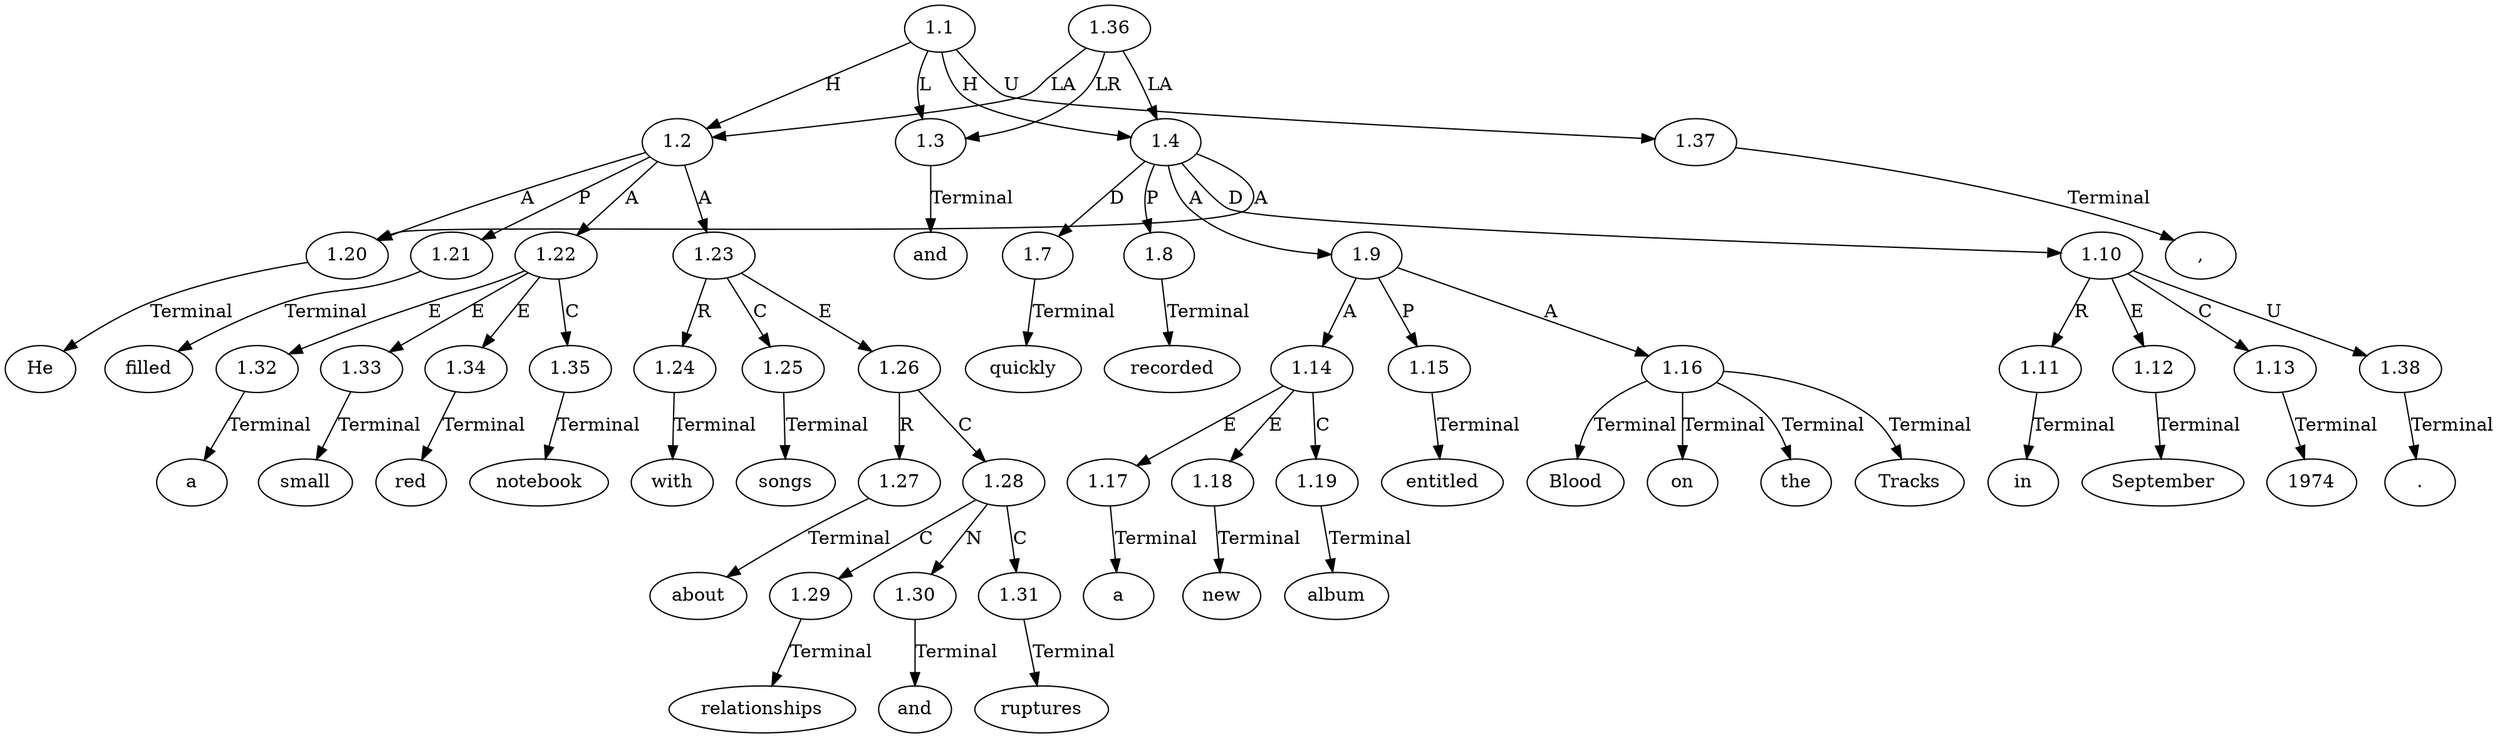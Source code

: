 // Graph
digraph {
	0.1 [label=He ordering=out]
	0.10 [label=relationships ordering=out]
	0.11 [label=and ordering=out]
	0.12 [label=ruptures ordering=out]
	0.13 [label="," ordering=out]
	0.14 [label=and ordering=out]
	0.15 [label=quickly ordering=out]
	0.16 [label=recorded ordering=out]
	0.17 [label=a ordering=out]
	0.18 [label=new ordering=out]
	0.19 [label=album ordering=out]
	0.2 [label=filled ordering=out]
	0.20 [label=entitled ordering=out]
	0.21 [label=Blood ordering=out]
	0.22 [label=on ordering=out]
	0.23 [label=the ordering=out]
	0.24 [label=Tracks ordering=out]
	0.25 [label=in ordering=out]
	0.26 [label=September ordering=out]
	0.27 [label=1974 ordering=out]
	0.28 [label="." ordering=out]
	0.3 [label=a ordering=out]
	0.4 [label=small ordering=out]
	0.5 [label=red ordering=out]
	0.6 [label=notebook ordering=out]
	0.7 [label=with ordering=out]
	0.8 [label=songs ordering=out]
	0.9 [label=about ordering=out]
	1.1 [label=1.1 ordering=out]
	1.2 [label=1.2 ordering=out]
	1.3 [label=1.3 ordering=out]
	1.4 [label=1.4 ordering=out]
	1.7 [label=1.7 ordering=out]
	1.8 [label=1.8 ordering=out]
	1.9 [label=1.9 ordering=out]
	1.10 [label=1.10 ordering=out]
	1.11 [label=1.11 ordering=out]
	1.12 [label=1.12 ordering=out]
	1.13 [label=1.13 ordering=out]
	1.14 [label=1.14 ordering=out]
	1.15 [label=1.15 ordering=out]
	1.16 [label=1.16 ordering=out]
	1.17 [label=1.17 ordering=out]
	1.18 [label=1.18 ordering=out]
	1.19 [label=1.19 ordering=out]
	1.20 [label=1.20 ordering=out]
	1.21 [label=1.21 ordering=out]
	1.22 [label=1.22 ordering=out]
	1.23 [label=1.23 ordering=out]
	1.24 [label=1.24 ordering=out]
	1.25 [label=1.25 ordering=out]
	1.26 [label=1.26 ordering=out]
	1.27 [label=1.27 ordering=out]
	1.28 [label=1.28 ordering=out]
	1.29 [label=1.29 ordering=out]
	1.30 [label=1.30 ordering=out]
	1.31 [label=1.31 ordering=out]
	1.32 [label=1.32 ordering=out]
	1.33 [label=1.33 ordering=out]
	1.34 [label=1.34 ordering=out]
	1.35 [label=1.35 ordering=out]
	1.36 [label=1.36 ordering=out]
	1.37 [label=1.37 ordering=out]
	1.38 [label=1.38 ordering=out]
	1.1 -> 1.2 [label=H ordering=out]
	1.1 -> 1.3 [label=L ordering=out]
	1.1 -> 1.4 [label=H ordering=out]
	1.1 -> 1.37 [label=U ordering=out]
	1.2 -> 1.20 [label=A ordering=out]
	1.2 -> 1.21 [label=P ordering=out]
	1.2 -> 1.22 [label=A ordering=out]
	1.2 -> 1.23 [label=A ordering=out]
	1.3 -> 0.14 [label=Terminal ordering=out]
	1.4 -> 1.7 [label=D ordering=out]
	1.4 -> 1.8 [label=P ordering=out]
	1.4 -> 1.9 [label=A ordering=out]
	1.4 -> 1.10 [label=D ordering=out]
	1.4 -> 1.20 [label=A ordering=out]
	1.7 -> 0.15 [label=Terminal ordering=out]
	1.8 -> 0.16 [label=Terminal ordering=out]
	1.9 -> 1.14 [label=A ordering=out]
	1.9 -> 1.15 [label=P ordering=out]
	1.9 -> 1.16 [label=A ordering=out]
	1.10 -> 1.11 [label=R ordering=out]
	1.10 -> 1.12 [label=E ordering=out]
	1.10 -> 1.13 [label=C ordering=out]
	1.10 -> 1.38 [label=U ordering=out]
	1.11 -> 0.25 [label=Terminal ordering=out]
	1.12 -> 0.26 [label=Terminal ordering=out]
	1.13 -> 0.27 [label=Terminal ordering=out]
	1.14 -> 1.17 [label=E ordering=out]
	1.14 -> 1.18 [label=E ordering=out]
	1.14 -> 1.19 [label=C ordering=out]
	1.15 -> 0.20 [label=Terminal ordering=out]
	1.16 -> 0.21 [label=Terminal ordering=out]
	1.16 -> 0.22 [label=Terminal ordering=out]
	1.16 -> 0.23 [label=Terminal ordering=out]
	1.16 -> 0.24 [label=Terminal ordering=out]
	1.17 -> 0.17 [label=Terminal ordering=out]
	1.18 -> 0.18 [label=Terminal ordering=out]
	1.19 -> 0.19 [label=Terminal ordering=out]
	1.20 -> 0.1 [label=Terminal ordering=out]
	1.21 -> 0.2 [label=Terminal ordering=out]
	1.22 -> 1.32 [label=E ordering=out]
	1.22 -> 1.33 [label=E ordering=out]
	1.22 -> 1.34 [label=E ordering=out]
	1.22 -> 1.35 [label=C ordering=out]
	1.23 -> 1.24 [label=R ordering=out]
	1.23 -> 1.25 [label=C ordering=out]
	1.23 -> 1.26 [label=E ordering=out]
	1.24 -> 0.7 [label=Terminal ordering=out]
	1.25 -> 0.8 [label=Terminal ordering=out]
	1.26 -> 1.27 [label=R ordering=out]
	1.26 -> 1.28 [label=C ordering=out]
	1.27 -> 0.9 [label=Terminal ordering=out]
	1.28 -> 1.29 [label=C ordering=out]
	1.28 -> 1.30 [label=N ordering=out]
	1.28 -> 1.31 [label=C ordering=out]
	1.29 -> 0.10 [label=Terminal ordering=out]
	1.30 -> 0.11 [label=Terminal ordering=out]
	1.31 -> 0.12 [label=Terminal ordering=out]
	1.32 -> 0.3 [label=Terminal ordering=out]
	1.33 -> 0.4 [label=Terminal ordering=out]
	1.34 -> 0.5 [label=Terminal ordering=out]
	1.35 -> 0.6 [label=Terminal ordering=out]
	1.36 -> 1.2 [label=LA ordering=out]
	1.36 -> 1.3 [label=LR ordering=out]
	1.36 -> 1.4 [label=LA ordering=out]
	1.37 -> 0.13 [label=Terminal ordering=out]
	1.38 -> 0.28 [label=Terminal ordering=out]
}
